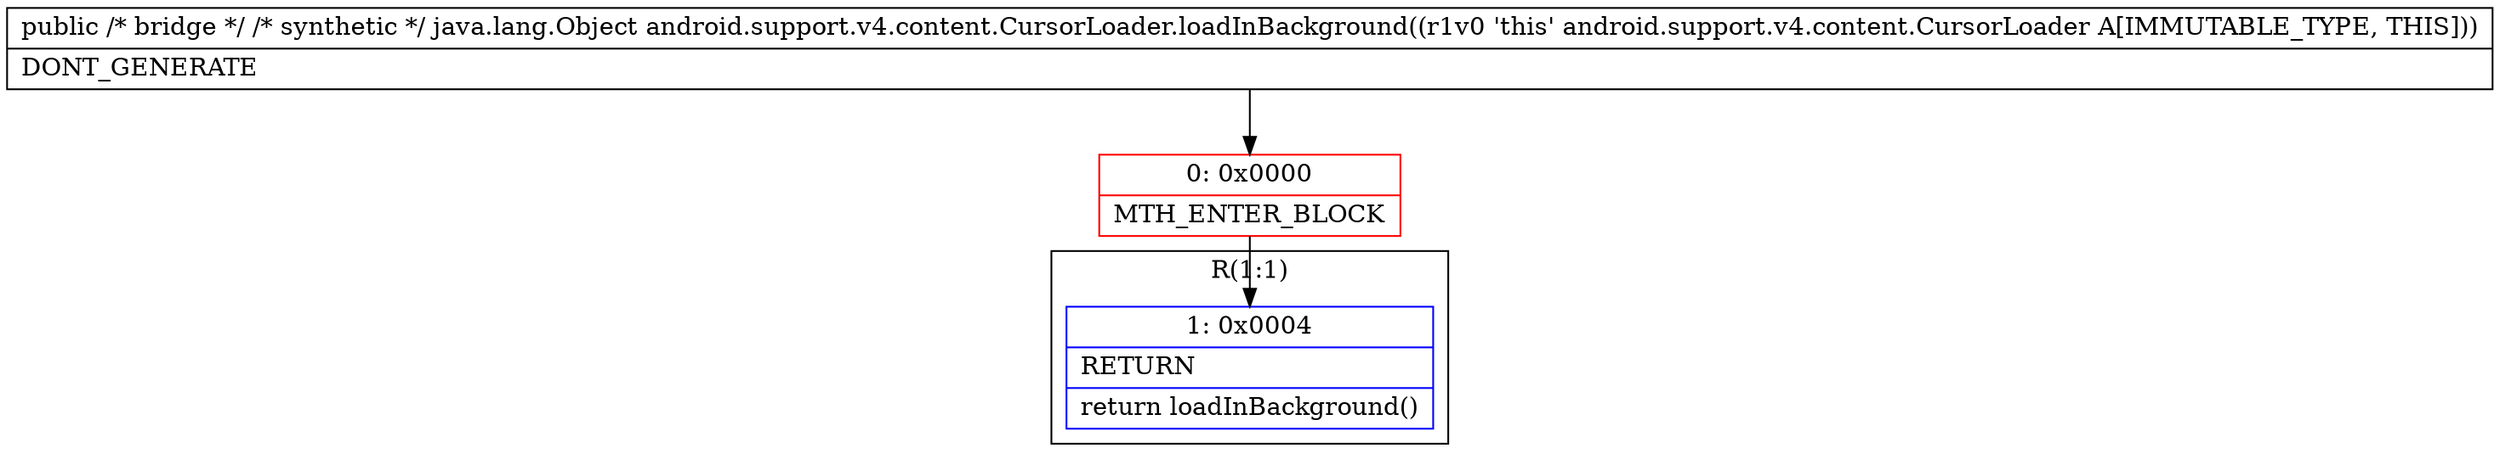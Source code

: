 digraph "CFG forandroid.support.v4.content.CursorLoader.loadInBackground()Ljava\/lang\/Object;" {
subgraph cluster_Region_451342159 {
label = "R(1:1)";
node [shape=record,color=blue];
Node_1 [shape=record,label="{1\:\ 0x0004|RETURN\l|return loadInBackground()\l}"];
}
Node_0 [shape=record,color=red,label="{0\:\ 0x0000|MTH_ENTER_BLOCK\l}"];
MethodNode[shape=record,label="{public \/* bridge *\/ \/* synthetic *\/ java.lang.Object android.support.v4.content.CursorLoader.loadInBackground((r1v0 'this' android.support.v4.content.CursorLoader A[IMMUTABLE_TYPE, THIS]))  | DONT_GENERATE\l}"];
MethodNode -> Node_0;
Node_0 -> Node_1;
}

